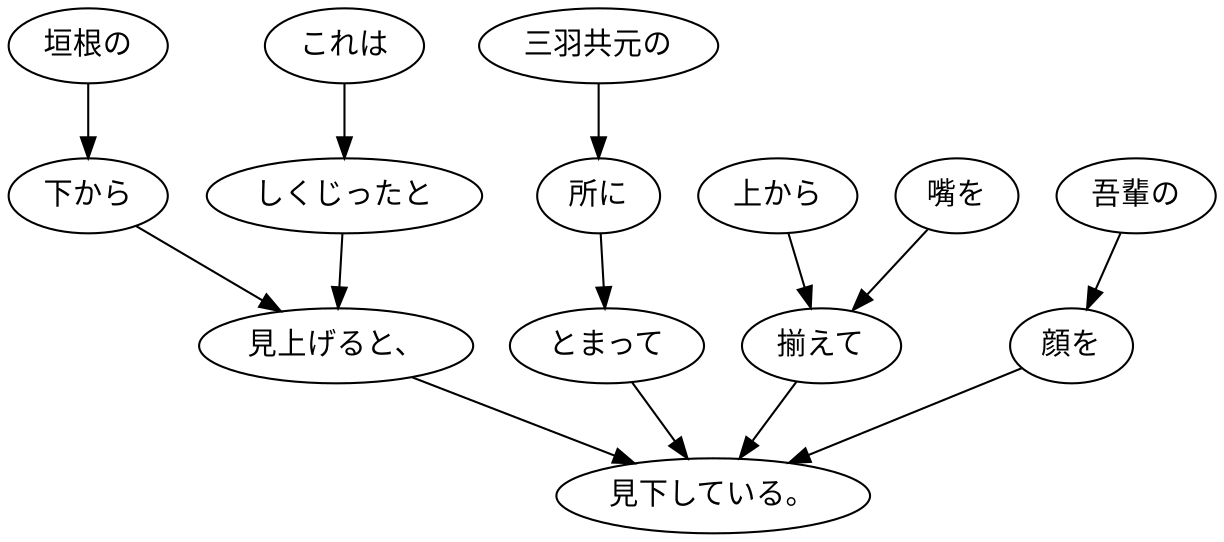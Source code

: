 digraph graph4164 {
	node0 [label="これは"];
	node1 [label="しくじったと"];
	node2 [label="垣根の"];
	node3 [label="下から"];
	node4 [label="見上げると、"];
	node5 [label="三羽共元の"];
	node6 [label="所に"];
	node7 [label="とまって"];
	node8 [label="上から"];
	node9 [label="嘴を"];
	node10 [label="揃えて"];
	node11 [label="吾輩の"];
	node12 [label="顔を"];
	node13 [label="見下している。"];
	node0 -> node1;
	node1 -> node4;
	node2 -> node3;
	node3 -> node4;
	node4 -> node13;
	node5 -> node6;
	node6 -> node7;
	node7 -> node13;
	node8 -> node10;
	node9 -> node10;
	node10 -> node13;
	node11 -> node12;
	node12 -> node13;
}
